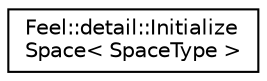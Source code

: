 digraph "Graphical Class Hierarchy"
{
 // LATEX_PDF_SIZE
  edge [fontname="Helvetica",fontsize="10",labelfontname="Helvetica",labelfontsize="10"];
  node [fontname="Helvetica",fontsize="10",shape=record];
  rankdir="LR";
  Node0 [label="Feel::detail::Initialize\lSpace\< SpaceType \>",height=0.2,width=0.4,color="black", fillcolor="white", style="filled",URL="$structFeel_1_1detail_1_1InitializeSpace.html",tooltip=" "];
}
